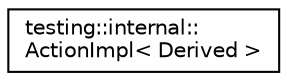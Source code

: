 digraph "类继承关系图"
{
  edge [fontname="Helvetica",fontsize="10",labelfontname="Helvetica",labelfontsize="10"];
  node [fontname="Helvetica",fontsize="10",shape=record];
  rankdir="LR";
  Node0 [label="testing::internal::\lActionImpl\< Derived \>",height=0.2,width=0.4,color="black", fillcolor="white", style="filled",URL="$classtesting_1_1internal_1_1_action_impl.html"];
}
